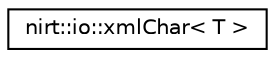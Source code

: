 digraph "Graphical Class Hierarchy"
{
 // LATEX_PDF_SIZE
  edge [fontname="Helvetica",fontsize="10",labelfontname="Helvetica",labelfontsize="10"];
  node [fontname="Helvetica",fontsize="10",shape=record];
  rankdir="LR";
  Node0 [label="nirt::io::xmlChar\< T \>",height=0.2,width=0.4,color="black", fillcolor="white", style="filled",URL="$classnirt_1_1io_1_1xmlChar.html",tooltip=" "];
}
